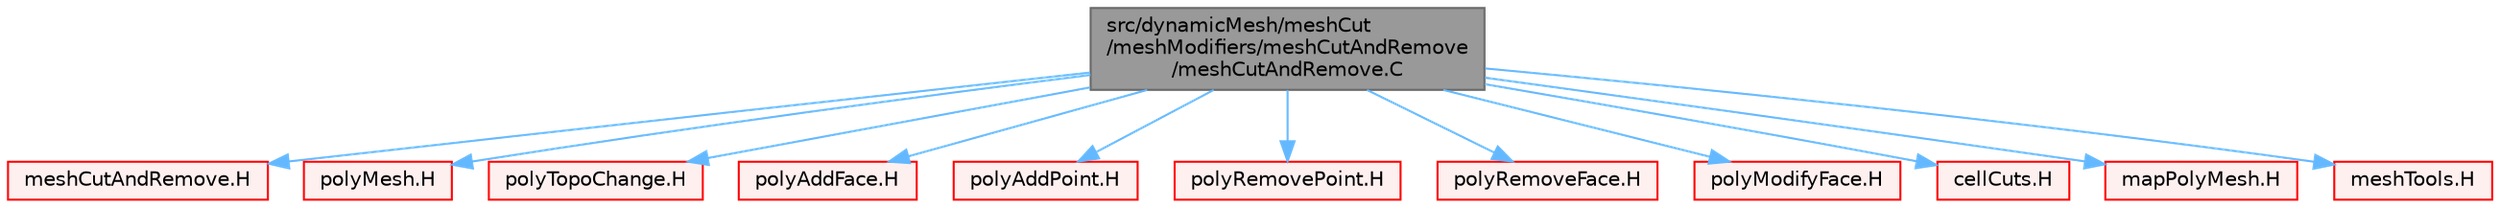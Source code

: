 digraph "src/dynamicMesh/meshCut/meshModifiers/meshCutAndRemove/meshCutAndRemove.C"
{
 // LATEX_PDF_SIZE
  bgcolor="transparent";
  edge [fontname=Helvetica,fontsize=10,labelfontname=Helvetica,labelfontsize=10];
  node [fontname=Helvetica,fontsize=10,shape=box,height=0.2,width=0.4];
  Node1 [id="Node000001",label="src/dynamicMesh/meshCut\l/meshModifiers/meshCutAndRemove\l/meshCutAndRemove.C",height=0.2,width=0.4,color="gray40", fillcolor="grey60", style="filled", fontcolor="black",tooltip=" "];
  Node1 -> Node2 [id="edge1_Node000001_Node000002",color="steelblue1",style="solid",tooltip=" "];
  Node2 [id="Node000002",label="meshCutAndRemove.H",height=0.2,width=0.4,color="red", fillcolor="#FFF0F0", style="filled",URL="$meshCutAndRemove_8H.html",tooltip=" "];
  Node1 -> Node27 [id="edge2_Node000001_Node000027",color="steelblue1",style="solid",tooltip=" "];
  Node27 [id="Node000027",label="polyMesh.H",height=0.2,width=0.4,color="red", fillcolor="#FFF0F0", style="filled",URL="$polyMesh_8H.html",tooltip=" "];
  Node1 -> Node282 [id="edge3_Node000001_Node000282",color="steelblue1",style="solid",tooltip=" "];
  Node282 [id="Node000282",label="polyTopoChange.H",height=0.2,width=0.4,color="red", fillcolor="#FFF0F0", style="filled",URL="$polyTopoChange_8H.html",tooltip=" "];
  Node1 -> Node284 [id="edge4_Node000001_Node000284",color="steelblue1",style="solid",tooltip=" "];
  Node284 [id="Node000284",label="polyAddFace.H",height=0.2,width=0.4,color="red", fillcolor="#FFF0F0", style="filled",URL="$polyAddFace_8H.html",tooltip=" "];
  Node1 -> Node286 [id="edge5_Node000001_Node000286",color="steelblue1",style="solid",tooltip=" "];
  Node286 [id="Node000286",label="polyAddPoint.H",height=0.2,width=0.4,color="red", fillcolor="#FFF0F0", style="filled",URL="$polyAddPoint_8H.html",tooltip=" "];
  Node1 -> Node287 [id="edge6_Node000001_Node000287",color="steelblue1",style="solid",tooltip=" "];
  Node287 [id="Node000287",label="polyRemovePoint.H",height=0.2,width=0.4,color="red", fillcolor="#FFF0F0", style="filled",URL="$polyRemovePoint_8H.html",tooltip=" "];
  Node1 -> Node288 [id="edge7_Node000001_Node000288",color="steelblue1",style="solid",tooltip=" "];
  Node288 [id="Node000288",label="polyRemoveFace.H",height=0.2,width=0.4,color="red", fillcolor="#FFF0F0", style="filled",URL="$polyRemoveFace_8H.html",tooltip=" "];
  Node1 -> Node289 [id="edge8_Node000001_Node000289",color="steelblue1",style="solid",tooltip=" "];
  Node289 [id="Node000289",label="polyModifyFace.H",height=0.2,width=0.4,color="red", fillcolor="#FFF0F0", style="filled",URL="$polyModifyFace_8H.html",tooltip=" "];
  Node1 -> Node290 [id="edge9_Node000001_Node000290",color="steelblue1",style="solid",tooltip=" "];
  Node290 [id="Node000290",label="cellCuts.H",height=0.2,width=0.4,color="red", fillcolor="#FFF0F0", style="filled",URL="$cellCuts_8H.html",tooltip=" "];
  Node1 -> Node291 [id="edge10_Node000001_Node000291",color="steelblue1",style="solid",tooltip=" "];
  Node291 [id="Node000291",label="mapPolyMesh.H",height=0.2,width=0.4,color="red", fillcolor="#FFF0F0", style="filled",URL="$mapPolyMesh_8H.html",tooltip=" "];
  Node1 -> Node294 [id="edge11_Node000001_Node000294",color="steelblue1",style="solid",tooltip=" "];
  Node294 [id="Node000294",label="meshTools.H",height=0.2,width=0.4,color="red", fillcolor="#FFF0F0", style="filled",URL="$meshTools_8H.html",tooltip=" "];
}
